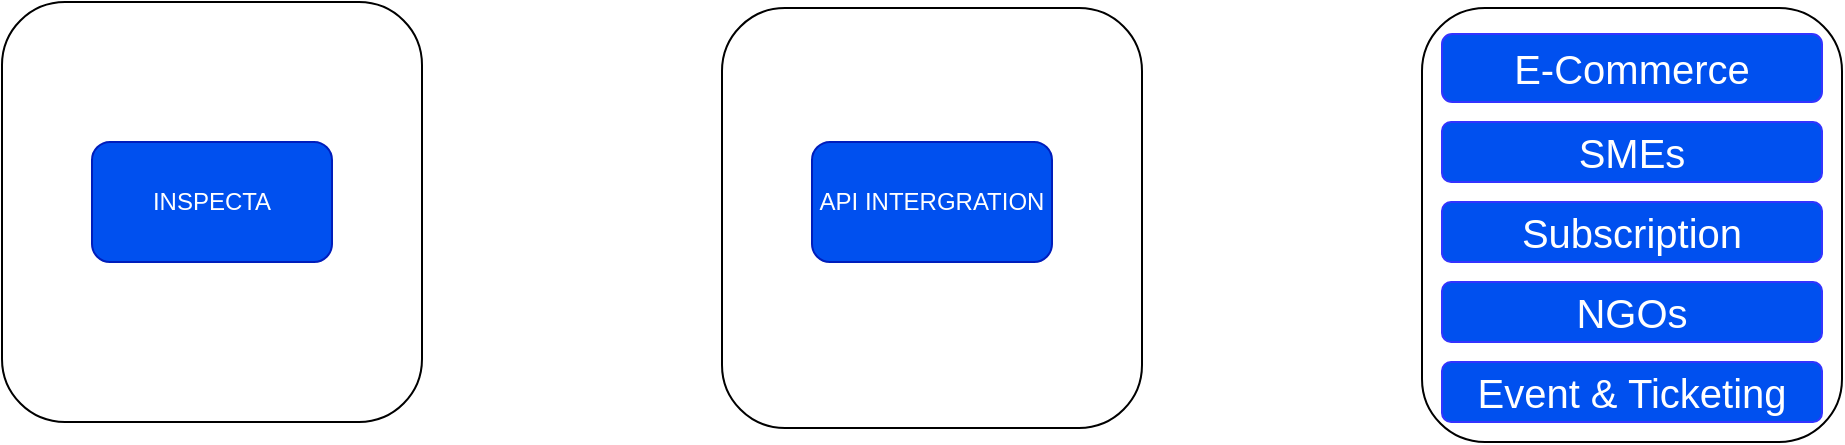 <mxfile version="24.7.17">
  <diagram name="Page-1" id="Z7_Xrc5UQKaP0fE8BqUU">
    <mxGraphModel dx="404" dy="237" grid="1" gridSize="10" guides="1" tooltips="1" connect="1" arrows="1" fold="1" page="1" pageScale="1" pageWidth="1169" pageHeight="827" math="0" shadow="0">
      <root>
        <mxCell id="0" />
        <mxCell id="1" parent="0" />
        <mxCell id="DTaPLWZy14P03JlSzewD-1" value="" style="rounded=1;whiteSpace=wrap;html=1;" vertex="1" parent="1">
          <mxGeometry x="60" y="390" width="210" height="210" as="geometry" />
        </mxCell>
        <mxCell id="DTaPLWZy14P03JlSzewD-2" value="INSPECTA" style="rounded=1;whiteSpace=wrap;html=1;fillColor=#0050ef;fontColor=#ffffff;strokeColor=#001DBC;" vertex="1" parent="1">
          <mxGeometry x="105" y="460" width="120" height="60" as="geometry" />
        </mxCell>
        <mxCell id="DTaPLWZy14P03JlSzewD-4" value="" style="rounded=1;whiteSpace=wrap;html=1;" vertex="1" parent="1">
          <mxGeometry x="420" y="393" width="210" height="210" as="geometry" />
        </mxCell>
        <mxCell id="DTaPLWZy14P03JlSzewD-5" value="API INTERGRATION" style="rounded=1;whiteSpace=wrap;html=1;fillColor=#0050ef;fontColor=#ffffff;strokeColor=#001DBC;" vertex="1" parent="1">
          <mxGeometry x="465" y="460" width="120" height="60" as="geometry" />
        </mxCell>
        <mxCell id="DTaPLWZy14P03JlSzewD-8" value="" style="rounded=1;whiteSpace=wrap;html=1;" vertex="1" parent="1">
          <mxGeometry x="770" y="393" width="210" height="217" as="geometry" />
        </mxCell>
        <mxCell id="DTaPLWZy14P03JlSzewD-9" value="&lt;font style=&quot;font-size: 20px;&quot;&gt;E-Commerce&lt;/font&gt;" style="rounded=1;whiteSpace=wrap;html=1;fillColor=#0050ef;fontColor=#ffffff;strokeColor=#3333FF;" vertex="1" parent="1">
          <mxGeometry x="780" y="406" width="190" height="34" as="geometry" />
        </mxCell>
        <mxCell id="DTaPLWZy14P03JlSzewD-10" value="&lt;font style=&quot;font-size: 20px;&quot;&gt;SMEs&lt;/font&gt;" style="rounded=1;whiteSpace=wrap;html=1;fillColor=#0050ef;fontColor=#ffffff;strokeColor=#3333FF;" vertex="1" parent="1">
          <mxGeometry x="780" y="450" width="190" height="30" as="geometry" />
        </mxCell>
        <mxCell id="DTaPLWZy14P03JlSzewD-11" value="&lt;font style=&quot;font-size: 20px;&quot;&gt;Subscription&lt;/font&gt;" style="rounded=1;whiteSpace=wrap;html=1;fillColor=#0050ef;fontColor=#ffffff;strokeColor=#3333FF;" vertex="1" parent="1">
          <mxGeometry x="780" y="490" width="190" height="30" as="geometry" />
        </mxCell>
        <mxCell id="DTaPLWZy14P03JlSzewD-12" value="&lt;font style=&quot;font-size: 20px;&quot;&gt;NGOs&lt;/font&gt;" style="rounded=1;whiteSpace=wrap;html=1;fillColor=#0050ef;fontColor=#ffffff;strokeColor=#3333FF;" vertex="1" parent="1">
          <mxGeometry x="780" y="530" width="190" height="30" as="geometry" />
        </mxCell>
        <mxCell id="DTaPLWZy14P03JlSzewD-13" value="&lt;font style=&quot;font-size: 20px;&quot;&gt;Event &amp;amp; Ticketing&lt;/font&gt;" style="rounded=1;whiteSpace=wrap;html=1;fillColor=#0050ef;fontColor=#ffffff;strokeColor=#3333FF;" vertex="1" parent="1">
          <mxGeometry x="780" y="570" width="190" height="30" as="geometry" />
        </mxCell>
      </root>
    </mxGraphModel>
  </diagram>
</mxfile>
